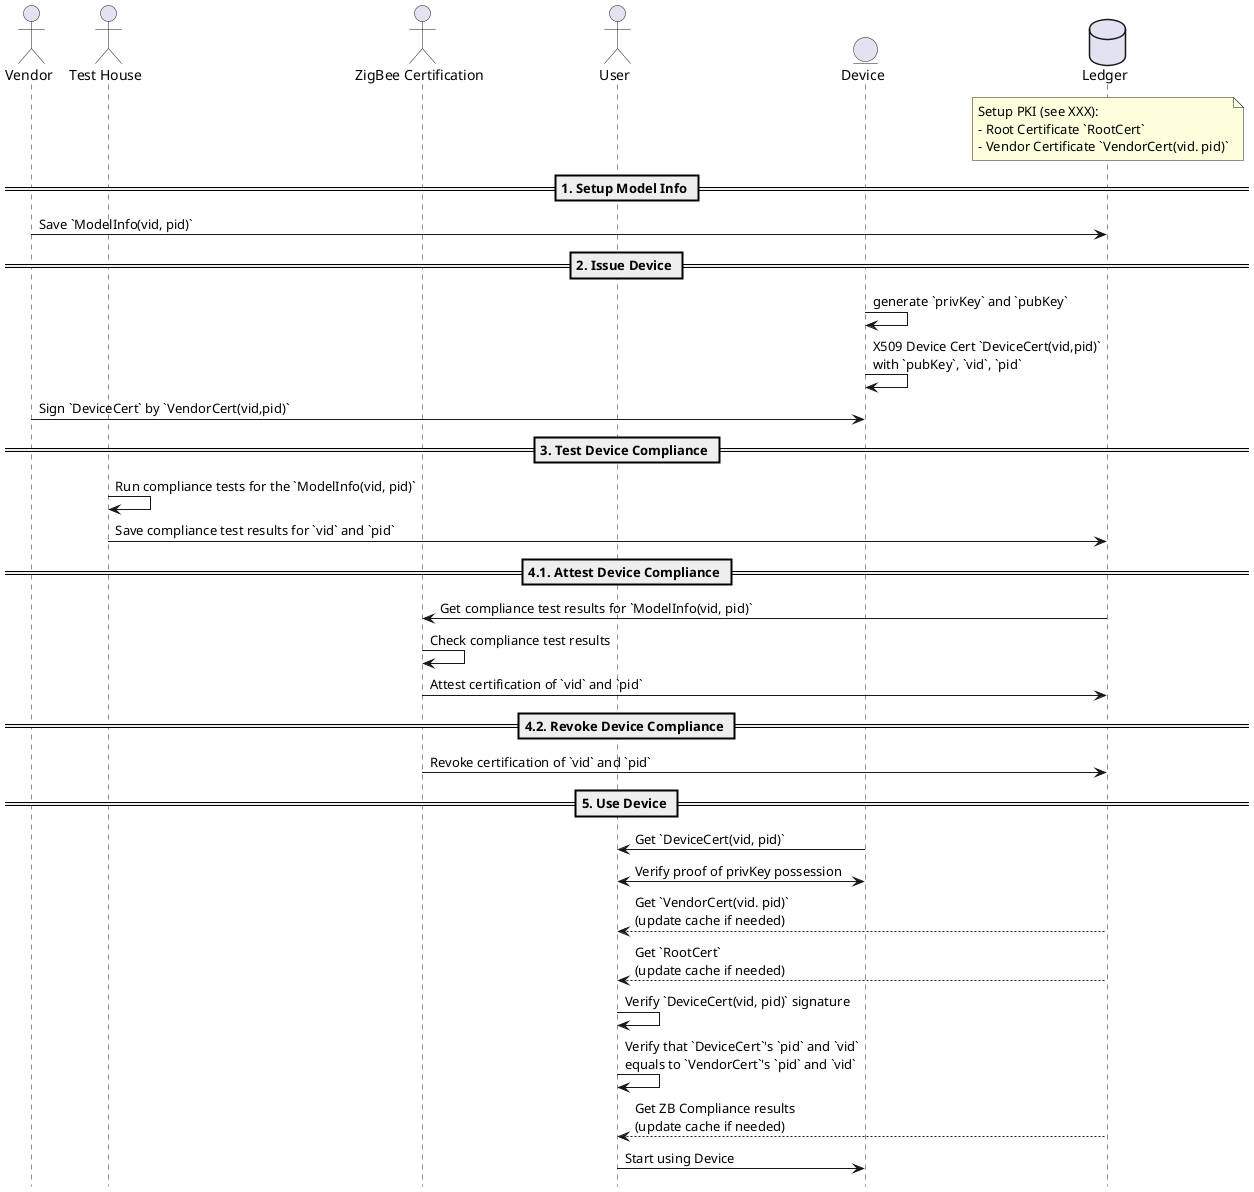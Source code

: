 @startuml
!pragma teoz true
hide footbox

actor Vendor as V
actor "Test House" as T
actor "ZigBee Certification" as ZB
actor User as U
entity Device as D
database Ledger as L

note over L
Setup PKI (see XXX):
- Root Certificate `RootCert`
- Vendor Certificate `VendorCert(vid. pid)`
end note

== 1. Setup Model Info ==
V -> L: Save `ModelInfo(vid, pid)`

== 2. Issue Device ==
D -> D: generate `privKey` and `pubKey`
D -> D: X509 Device Cert `DeviceCert(vid,pid)`\nwith `pubKey`, `vid`, `pid`
V -> D: Sign `DeviceCert` by `VendorCert(vid,pid)`

== 3. Test Device Compliance ==
T -> T: Run compliance tests for the `ModelInfo(vid, pid)`
T -> L: Save compliance test results for `vid` and `pid`

== 4.1. Attest Device Compliance ==
ZB <- L: Get compliance test results for `ModelInfo(vid, pid)`
ZB -> ZB: Check compliance test results
ZB -> L: Attest certification of `vid` and `pid`


== 4.2. Revoke Device Compliance ==
ZB -> L: Revoke certification of `vid` and `pid`

== 5. Use Device ==
U <- D: Get `DeviceCert(vid, pid)`
U <-> D: Verify proof of privKey possession
U <-- L: Get `VendorCert(vid. pid)`\n(update cache if needed)
U <-- L: Get `RootCert`\n(update cache if needed)
U -> U: Verify `DeviceCert(vid, pid)` signature
U -> U: Verify that `DeviceCert`'s `pid` and `vid`\nequals to `VendorCert`'s `pid` and `vid`
U <-- L: Get ZB Compliance results\n(update cache if needed)
U -> D: Start using Device


@enduml